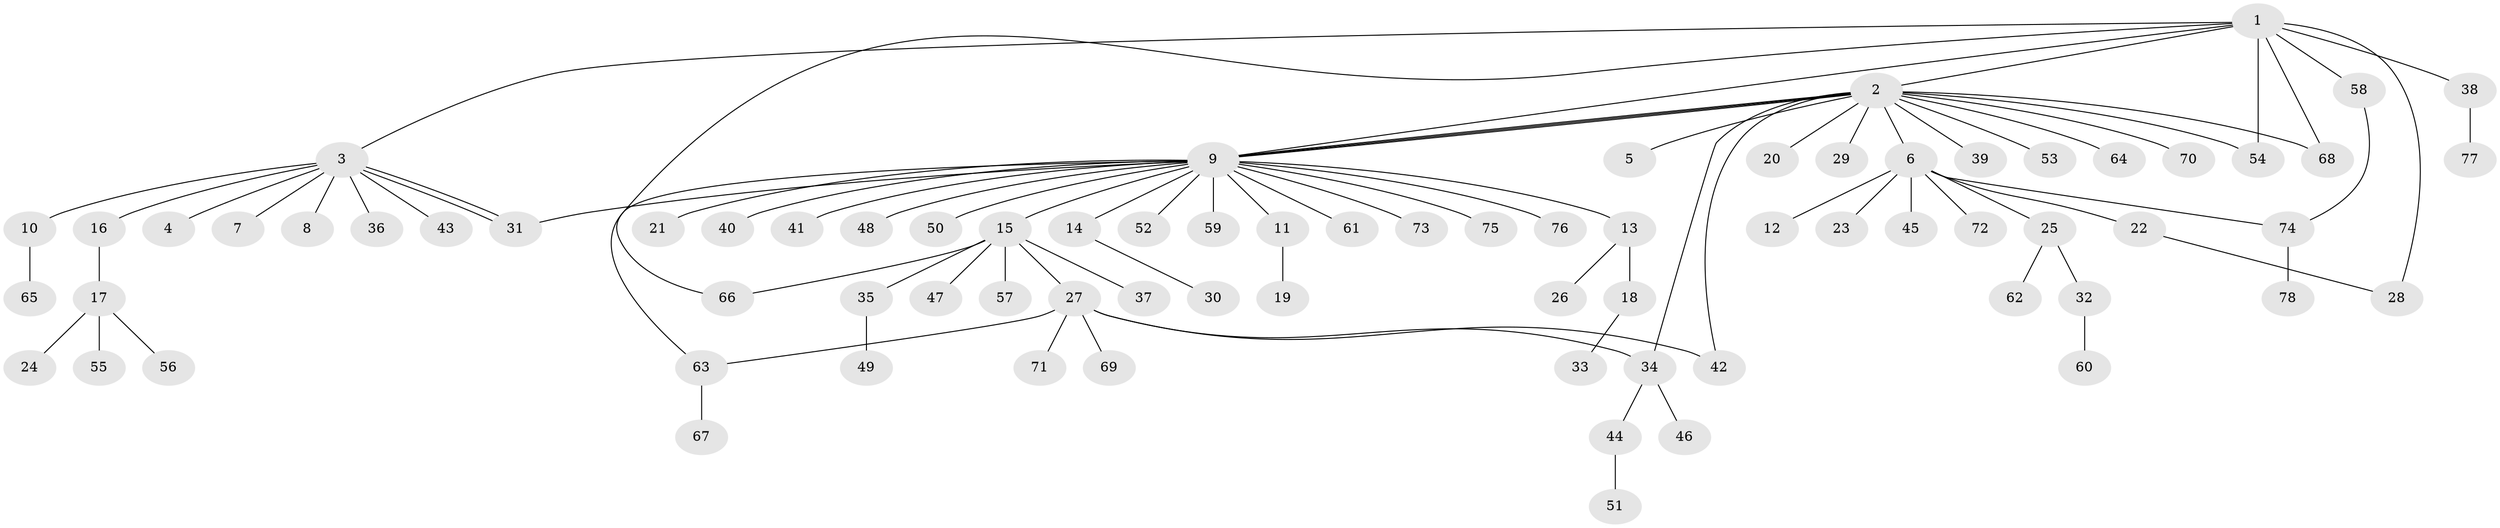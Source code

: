 // Generated by graph-tools (version 1.1) at 2025/01/03/09/25 03:01:43]
// undirected, 78 vertices, 90 edges
graph export_dot {
graph [start="1"]
  node [color=gray90,style=filled];
  1;
  2;
  3;
  4;
  5;
  6;
  7;
  8;
  9;
  10;
  11;
  12;
  13;
  14;
  15;
  16;
  17;
  18;
  19;
  20;
  21;
  22;
  23;
  24;
  25;
  26;
  27;
  28;
  29;
  30;
  31;
  32;
  33;
  34;
  35;
  36;
  37;
  38;
  39;
  40;
  41;
  42;
  43;
  44;
  45;
  46;
  47;
  48;
  49;
  50;
  51;
  52;
  53;
  54;
  55;
  56;
  57;
  58;
  59;
  60;
  61;
  62;
  63;
  64;
  65;
  66;
  67;
  68;
  69;
  70;
  71;
  72;
  73;
  74;
  75;
  76;
  77;
  78;
  1 -- 2;
  1 -- 3;
  1 -- 9;
  1 -- 28;
  1 -- 38;
  1 -- 54;
  1 -- 58;
  1 -- 66;
  1 -- 68;
  2 -- 5;
  2 -- 6;
  2 -- 9;
  2 -- 9;
  2 -- 9;
  2 -- 20;
  2 -- 29;
  2 -- 34;
  2 -- 39;
  2 -- 42;
  2 -- 53;
  2 -- 54;
  2 -- 64;
  2 -- 68;
  2 -- 70;
  3 -- 4;
  3 -- 7;
  3 -- 8;
  3 -- 10;
  3 -- 16;
  3 -- 31;
  3 -- 31;
  3 -- 36;
  3 -- 43;
  6 -- 12;
  6 -- 22;
  6 -- 23;
  6 -- 25;
  6 -- 45;
  6 -- 72;
  6 -- 74;
  9 -- 11;
  9 -- 13;
  9 -- 14;
  9 -- 15;
  9 -- 21;
  9 -- 31;
  9 -- 40;
  9 -- 41;
  9 -- 48;
  9 -- 50;
  9 -- 52;
  9 -- 59;
  9 -- 61;
  9 -- 63;
  9 -- 73;
  9 -- 75;
  9 -- 76;
  10 -- 65;
  11 -- 19;
  13 -- 18;
  13 -- 26;
  14 -- 30;
  15 -- 27;
  15 -- 35;
  15 -- 37;
  15 -- 47;
  15 -- 57;
  15 -- 66;
  16 -- 17;
  17 -- 24;
  17 -- 55;
  17 -- 56;
  18 -- 33;
  22 -- 28;
  25 -- 32;
  25 -- 62;
  27 -- 34;
  27 -- 42;
  27 -- 63;
  27 -- 69;
  27 -- 71;
  32 -- 60;
  34 -- 44;
  34 -- 46;
  35 -- 49;
  38 -- 77;
  44 -- 51;
  58 -- 74;
  63 -- 67;
  74 -- 78;
}
